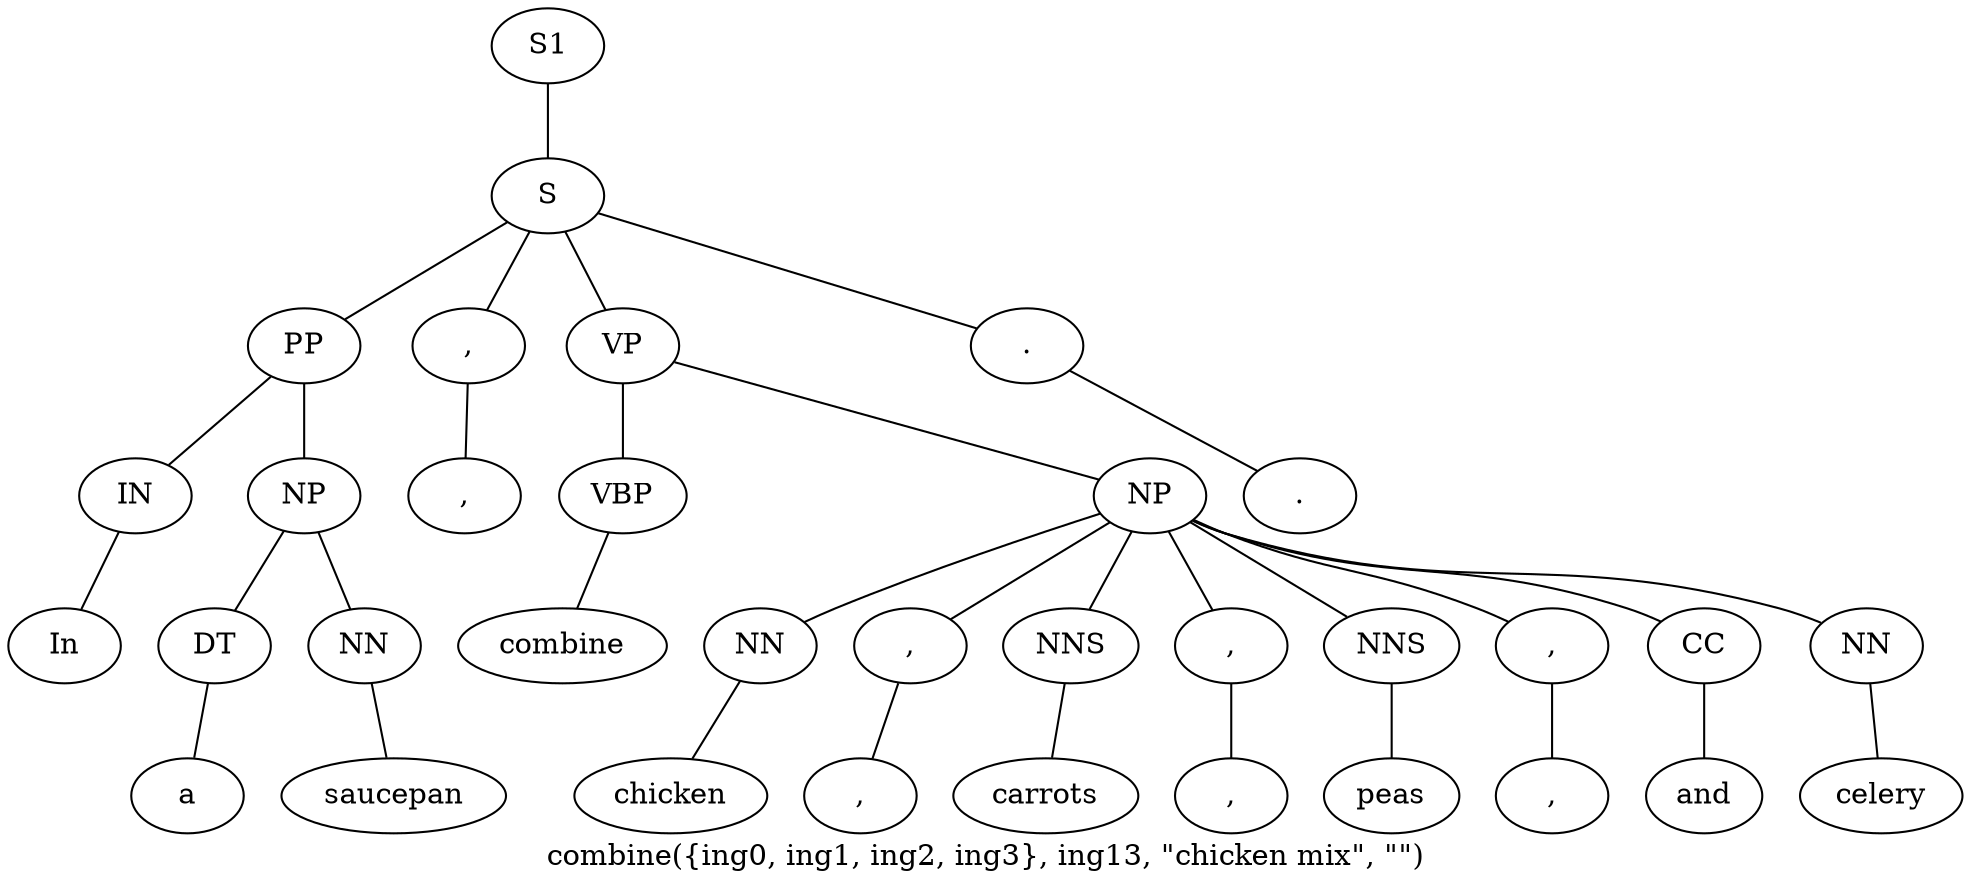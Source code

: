 graph SyntaxGraph {
	label = "combine({ing0, ing1, ing2, ing3}, ing13, \"chicken mix\", \"\")";
	Node0 [label="S1"];
	Node1 [label="S"];
	Node2 [label="PP"];
	Node3 [label="IN"];
	Node4 [label="In"];
	Node5 [label="NP"];
	Node6 [label="DT"];
	Node7 [label="a"];
	Node8 [label="NN"];
	Node9 [label="saucepan"];
	Node10 [label=","];
	Node11 [label=","];
	Node12 [label="VP"];
	Node13 [label="VBP"];
	Node14 [label="combine"];
	Node15 [label="NP"];
	Node16 [label="NN"];
	Node17 [label="chicken"];
	Node18 [label=","];
	Node19 [label=","];
	Node20 [label="NNS"];
	Node21 [label="carrots"];
	Node22 [label=","];
	Node23 [label=","];
	Node24 [label="NNS"];
	Node25 [label="peas"];
	Node26 [label=","];
	Node27 [label=","];
	Node28 [label="CC"];
	Node29 [label="and"];
	Node30 [label="NN"];
	Node31 [label="celery"];
	Node32 [label="."];
	Node33 [label="."];

	Node0 -- Node1;
	Node1 -- Node2;
	Node1 -- Node10;
	Node1 -- Node12;
	Node1 -- Node32;
	Node2 -- Node3;
	Node2 -- Node5;
	Node3 -- Node4;
	Node5 -- Node6;
	Node5 -- Node8;
	Node6 -- Node7;
	Node8 -- Node9;
	Node10 -- Node11;
	Node12 -- Node13;
	Node12 -- Node15;
	Node13 -- Node14;
	Node15 -- Node16;
	Node15 -- Node18;
	Node15 -- Node20;
	Node15 -- Node22;
	Node15 -- Node24;
	Node15 -- Node26;
	Node15 -- Node28;
	Node15 -- Node30;
	Node16 -- Node17;
	Node18 -- Node19;
	Node20 -- Node21;
	Node22 -- Node23;
	Node24 -- Node25;
	Node26 -- Node27;
	Node28 -- Node29;
	Node30 -- Node31;
	Node32 -- Node33;
}